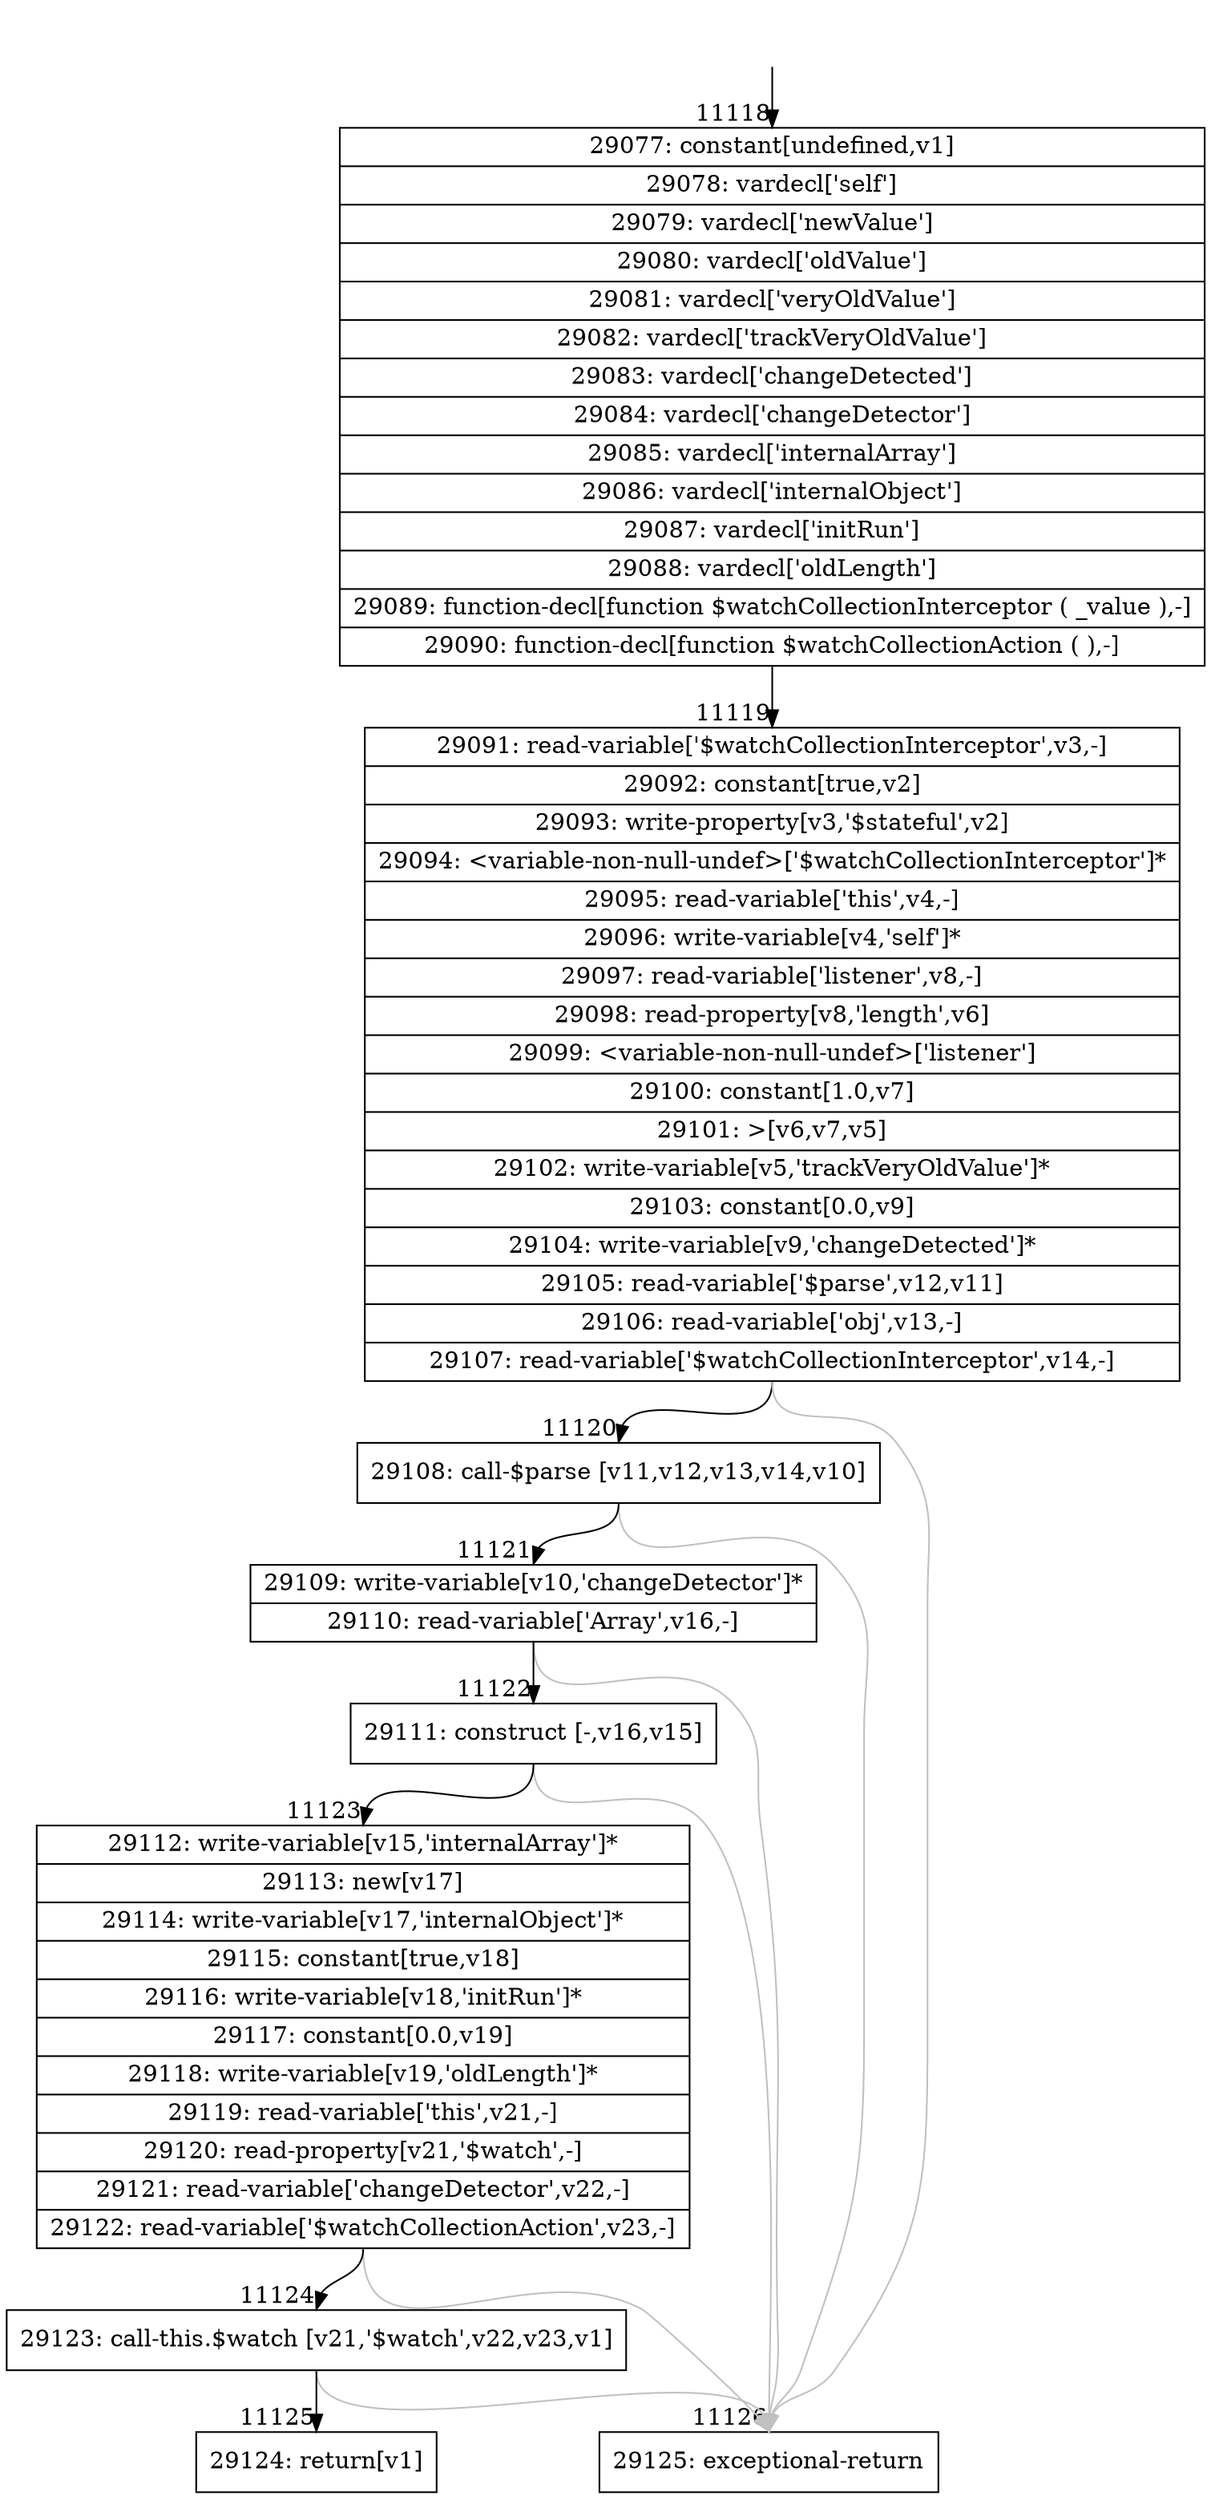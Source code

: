 digraph {
rankdir="TD"
BB_entry860[shape=none,label=""];
BB_entry860 -> BB11118 [tailport=s, headport=n, headlabel="    11118"]
BB11118 [shape=record label="{29077: constant[undefined,v1]|29078: vardecl['self']|29079: vardecl['newValue']|29080: vardecl['oldValue']|29081: vardecl['veryOldValue']|29082: vardecl['trackVeryOldValue']|29083: vardecl['changeDetected']|29084: vardecl['changeDetector']|29085: vardecl['internalArray']|29086: vardecl['internalObject']|29087: vardecl['initRun']|29088: vardecl['oldLength']|29089: function-decl[function $watchCollectionInterceptor ( _value ),-]|29090: function-decl[function $watchCollectionAction ( ),-]}" ] 
BB11118 -> BB11119 [tailport=s, headport=n, headlabel="      11119"]
BB11119 [shape=record label="{29091: read-variable['$watchCollectionInterceptor',v3,-]|29092: constant[true,v2]|29093: write-property[v3,'$stateful',v2]|29094: \<variable-non-null-undef\>['$watchCollectionInterceptor']*|29095: read-variable['this',v4,-]|29096: write-variable[v4,'self']*|29097: read-variable['listener',v8,-]|29098: read-property[v8,'length',v6]|29099: \<variable-non-null-undef\>['listener']|29100: constant[1.0,v7]|29101: \>[v6,v7,v5]|29102: write-variable[v5,'trackVeryOldValue']*|29103: constant[0.0,v9]|29104: write-variable[v9,'changeDetected']*|29105: read-variable['$parse',v12,v11]|29106: read-variable['obj',v13,-]|29107: read-variable['$watchCollectionInterceptor',v14,-]}" ] 
BB11119 -> BB11120 [tailport=s, headport=n, headlabel="      11120"]
BB11119 -> BB11126 [tailport=s, headport=n, color=gray, headlabel="      11126"]
BB11120 [shape=record label="{29108: call-$parse [v11,v12,v13,v14,v10]}" ] 
BB11120 -> BB11121 [tailport=s, headport=n, headlabel="      11121"]
BB11120 -> BB11126 [tailport=s, headport=n, color=gray]
BB11121 [shape=record label="{29109: write-variable[v10,'changeDetector']*|29110: read-variable['Array',v16,-]}" ] 
BB11121 -> BB11122 [tailport=s, headport=n, headlabel="      11122"]
BB11121 -> BB11126 [tailport=s, headport=n, color=gray]
BB11122 [shape=record label="{29111: construct [-,v16,v15]}" ] 
BB11122 -> BB11123 [tailport=s, headport=n, headlabel="      11123"]
BB11122 -> BB11126 [tailport=s, headport=n, color=gray]
BB11123 [shape=record label="{29112: write-variable[v15,'internalArray']*|29113: new[v17]|29114: write-variable[v17,'internalObject']*|29115: constant[true,v18]|29116: write-variable[v18,'initRun']*|29117: constant[0.0,v19]|29118: write-variable[v19,'oldLength']*|29119: read-variable['this',v21,-]|29120: read-property[v21,'$watch',-]|29121: read-variable['changeDetector',v22,-]|29122: read-variable['$watchCollectionAction',v23,-]}" ] 
BB11123 -> BB11124 [tailport=s, headport=n, headlabel="      11124"]
BB11123 -> BB11126 [tailport=s, headport=n, color=gray]
BB11124 [shape=record label="{29123: call-this.$watch [v21,'$watch',v22,v23,v1]}" ] 
BB11124 -> BB11125 [tailport=s, headport=n, headlabel="      11125"]
BB11124 -> BB11126 [tailport=s, headport=n, color=gray]
BB11125 [shape=record label="{29124: return[v1]}" ] 
BB11126 [shape=record label="{29125: exceptional-return}" ] 
//#$~ 15576
}
